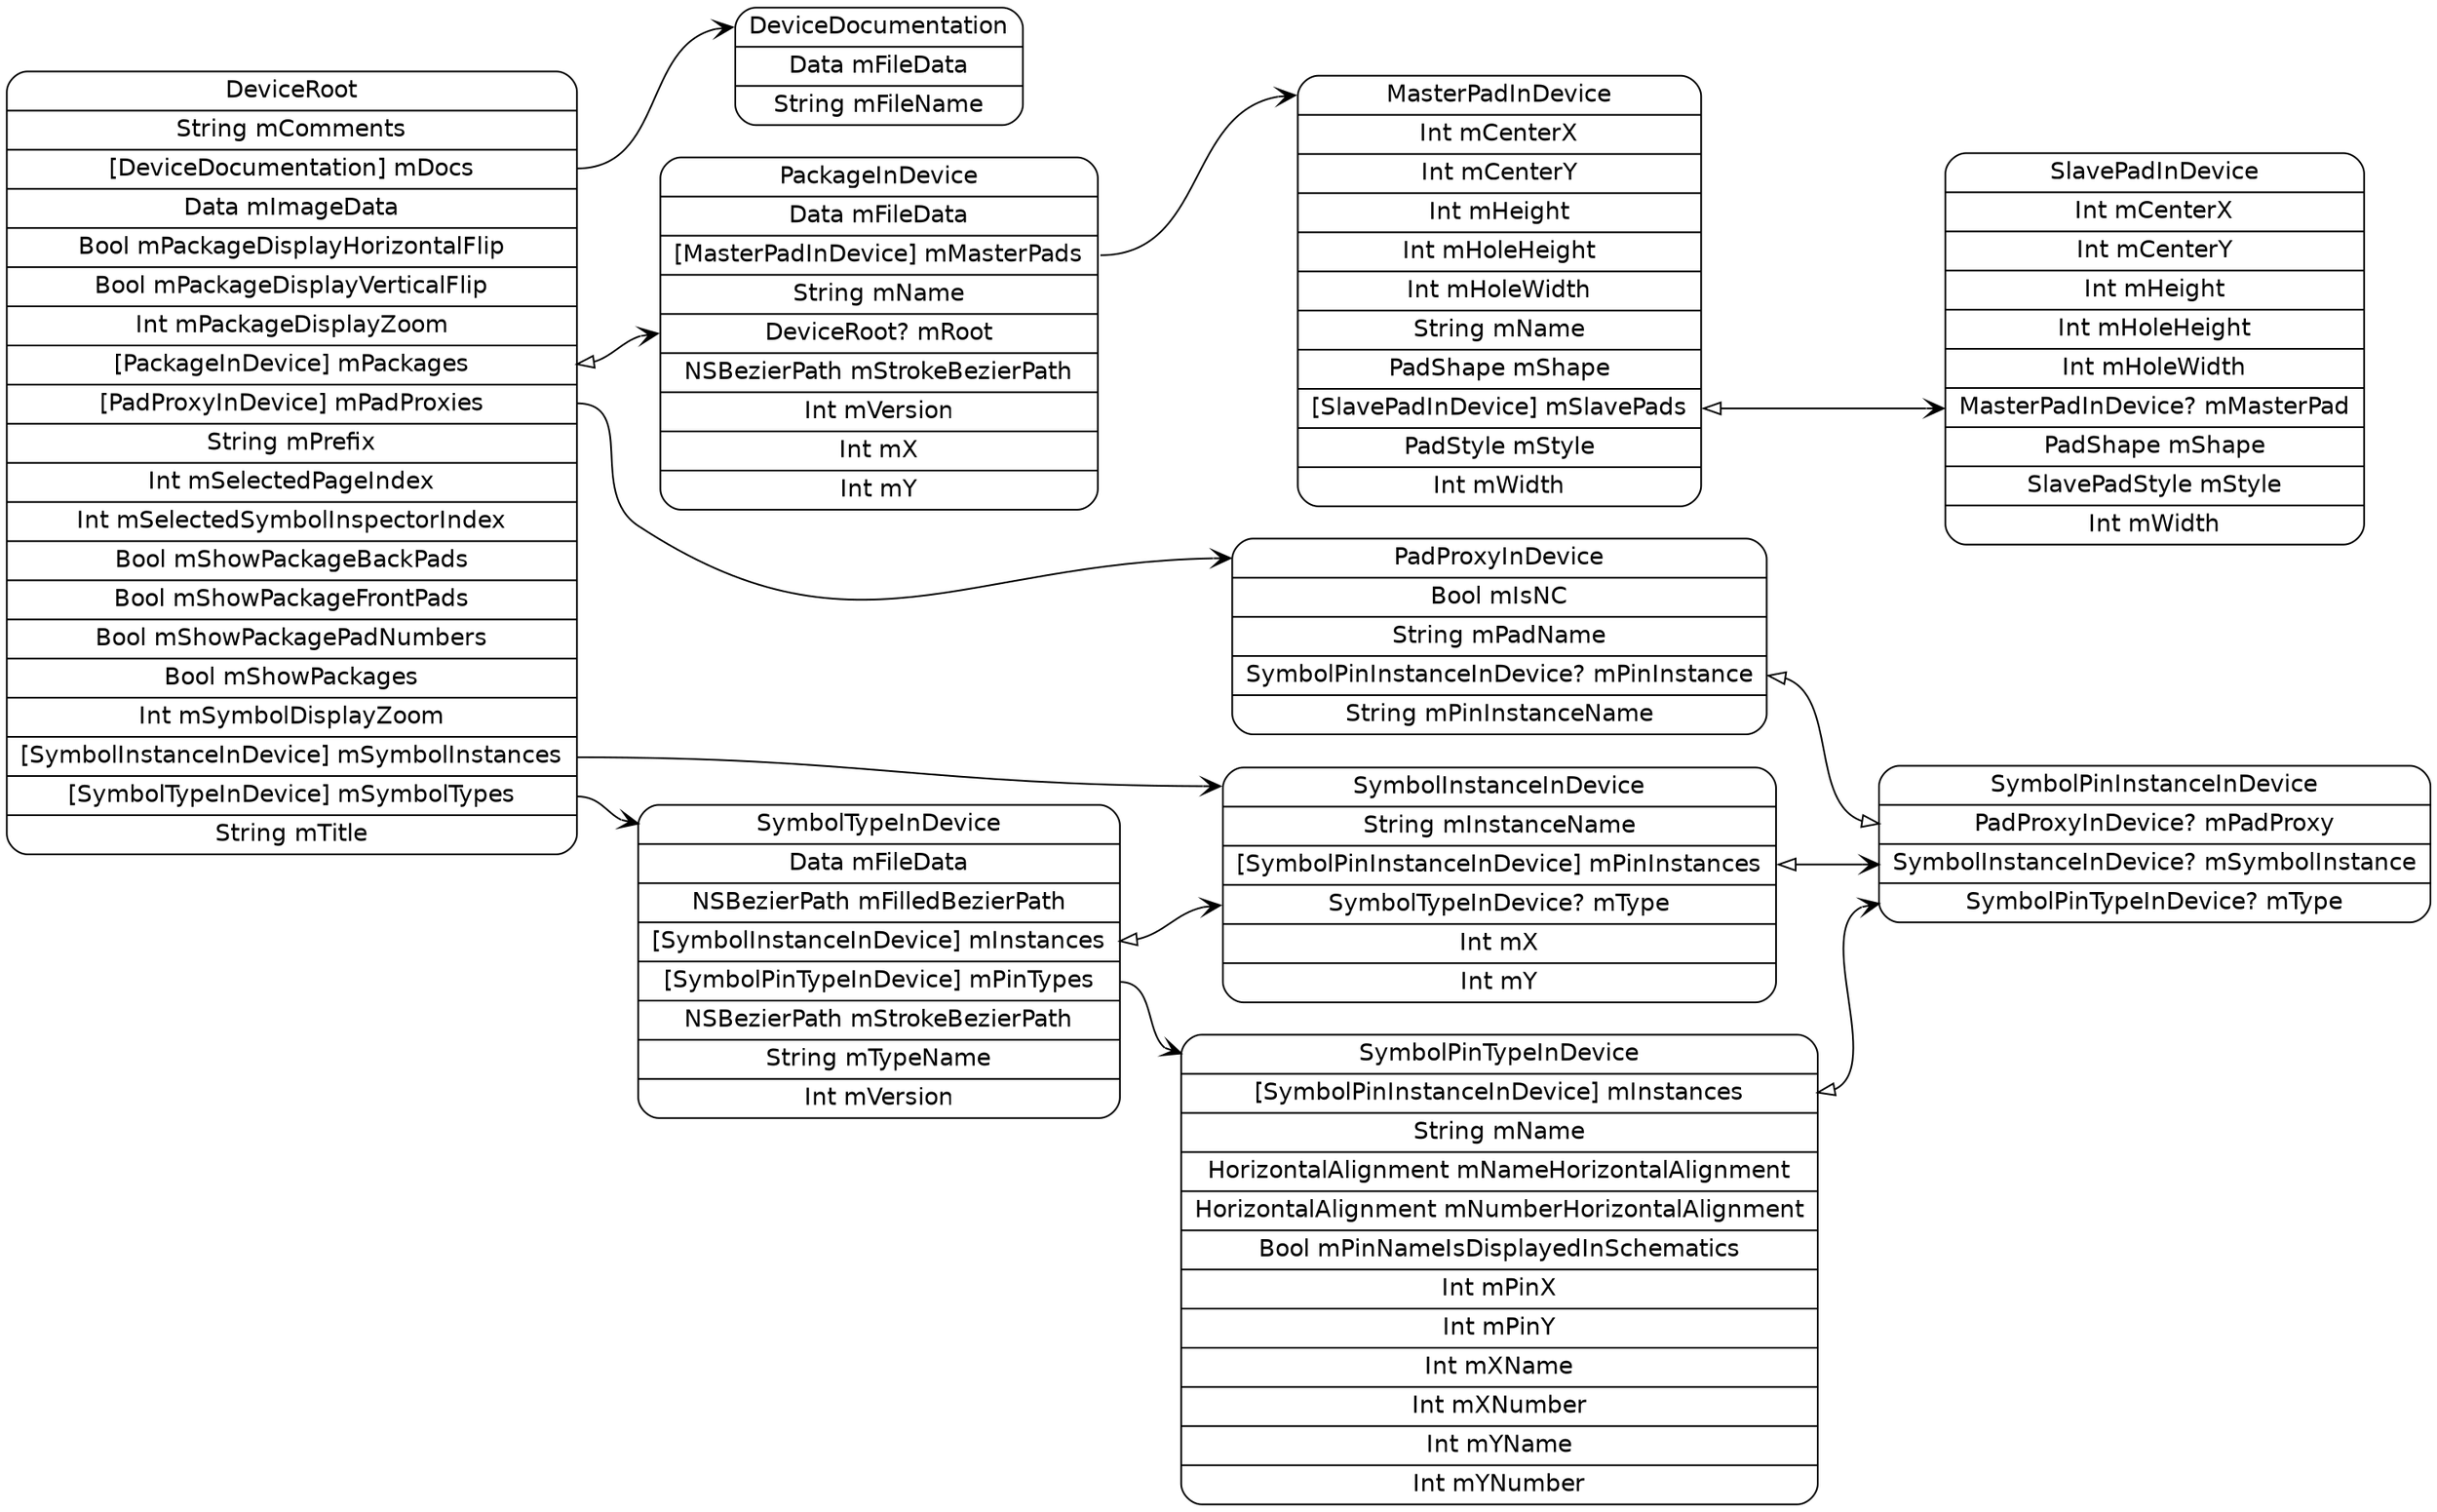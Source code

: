 digraph G {
  rankdir=LR ;
  node [shape=record fontname=helvetica style=rounded] ;
  DeviceRoot[label="<DeviceRoot>DeviceRoot|String mComments|<mDocs>[DeviceDocumentation] mDocs|Data mImageData|Bool mPackageDisplayHorizontalFlip|Bool mPackageDisplayVerticalFlip|Int mPackageDisplayZoom|<mPackages>[PackageInDevice] mPackages|<mPadProxies>[PadProxyInDevice] mPadProxies|String mPrefix|Int mSelectedPageIndex|Int mSelectedSymbolInspectorIndex|Bool mShowPackageBackPads|Bool mShowPackageFrontPads|Bool mShowPackagePadNumbers|Bool mShowPackages|Int mSymbolDisplayZoom|<mSymbolInstances>[SymbolInstanceInDevice] mSymbolInstances|<mSymbolTypes>[SymbolTypeInDevice] mSymbolTypes|String mTitle"] ;
  SymbolTypeInDevice[label="<SymbolTypeInDevice>SymbolTypeInDevice|Data mFileData|NSBezierPath mFilledBezierPath|<mInstances>[SymbolInstanceInDevice] mInstances|<mPinTypes>[SymbolPinTypeInDevice] mPinTypes|NSBezierPath mStrokeBezierPath|String mTypeName|Int mVersion"] ;
  SymbolPinTypeInDevice[label="<SymbolPinTypeInDevice>SymbolPinTypeInDevice|<mInstances>[SymbolPinInstanceInDevice] mInstances|String mName|HorizontalAlignment mNameHorizontalAlignment|HorizontalAlignment mNumberHorizontalAlignment|Bool mPinNameIsDisplayedInSchematics|Int mPinX|Int mPinY|Int mXName|Int mXNumber|Int mYName|Int mYNumber"] ;
  SymbolPinInstanceInDevice[label="<SymbolPinInstanceInDevice>SymbolPinInstanceInDevice|<mPadProxy>PadProxyInDevice? mPadProxy|<mSymbolInstance>SymbolInstanceInDevice? mSymbolInstance|<mType>SymbolPinTypeInDevice? mType"] ;
  SymbolInstanceInDevice[label="<SymbolInstanceInDevice>SymbolInstanceInDevice|String mInstanceName|<mPinInstances>[SymbolPinInstanceInDevice] mPinInstances|<mType>SymbolTypeInDevice? mType|Int mX|Int mY"] ;
  PadProxyInDevice[label="<PadProxyInDevice>PadProxyInDevice|Bool mIsNC|String mPadName|<mPinInstance>SymbolPinInstanceInDevice? mPinInstance|String mPinInstanceName"] ;
  PackageInDevice[label="<PackageInDevice>PackageInDevice|Data mFileData|<mMasterPads>[MasterPadInDevice] mMasterPads|String mName|<mRoot>DeviceRoot? mRoot|NSBezierPath mStrokeBezierPath|Int mVersion|Int mX|Int mY"] ;
  MasterPadInDevice[label="<MasterPadInDevice>MasterPadInDevice|Int mCenterX|Int mCenterY|Int mHeight|Int mHoleHeight|Int mHoleWidth|String mName|PadShape mShape|<mSlavePads>[SlavePadInDevice] mSlavePads|PadStyle mStyle|Int mWidth"] ;
  SlavePadInDevice[label="<SlavePadInDevice>SlavePadInDevice|Int mCenterX|Int mCenterY|Int mHeight|Int mHoleHeight|Int mHoleWidth|<mMasterPad>MasterPadInDevice? mMasterPad|PadShape mShape|SlavePadStyle mStyle|Int mWidth"] ;
  DeviceDocumentation[label="<DeviceDocumentation>DeviceDocumentation|Data mFileData|String mFileName"] ;
  DeviceRoot:mDocs -> DeviceDocumentation:DeviceDocumentation [dir=both arrowtail=none arrowhead=vee] ;
  DeviceRoot:mPackages -> PackageInDevice:mRoot [dir=both arrowtail=onormal arrowhead=vee] ;
  DeviceRoot:mPadProxies -> PadProxyInDevice:PadProxyInDevice [dir=both arrowtail=none arrowhead=vee] ;
  DeviceRoot:mSymbolInstances -> SymbolInstanceInDevice:SymbolInstanceInDevice [dir=both arrowtail=none arrowhead=vee] ;
  DeviceRoot:mSymbolTypes -> SymbolTypeInDevice:SymbolTypeInDevice [dir=both arrowtail=none arrowhead=vee] ;
  SymbolTypeInDevice:mInstances -> SymbolInstanceInDevice:mType [dir=both arrowtail=onormal arrowhead=vee] ;
  SymbolTypeInDevice:mPinTypes -> SymbolPinTypeInDevice:SymbolPinTypeInDevice [dir=both arrowtail=none arrowhead=vee] ;
  SymbolPinTypeInDevice:mInstances -> SymbolPinInstanceInDevice:mType [dir=both arrowtail=onormal arrowhead=vee] ;
  SymbolInstanceInDevice:mPinInstances -> SymbolPinInstanceInDevice:mSymbolInstance [dir=both arrowtail=onormal arrowhead=vee] ;
  PadProxyInDevice:mPinInstance -> SymbolPinInstanceInDevice:mPadProxy [dir=both arrowtail=onormal arrowhead=onormal] ;
  PackageInDevice:mMasterPads -> MasterPadInDevice:MasterPadInDevice [dir=both arrowtail=none arrowhead=vee] ;
  MasterPadInDevice:mSlavePads -> SlavePadInDevice:mMasterPad [dir=both arrowtail=onormal arrowhead=vee] ;
}
